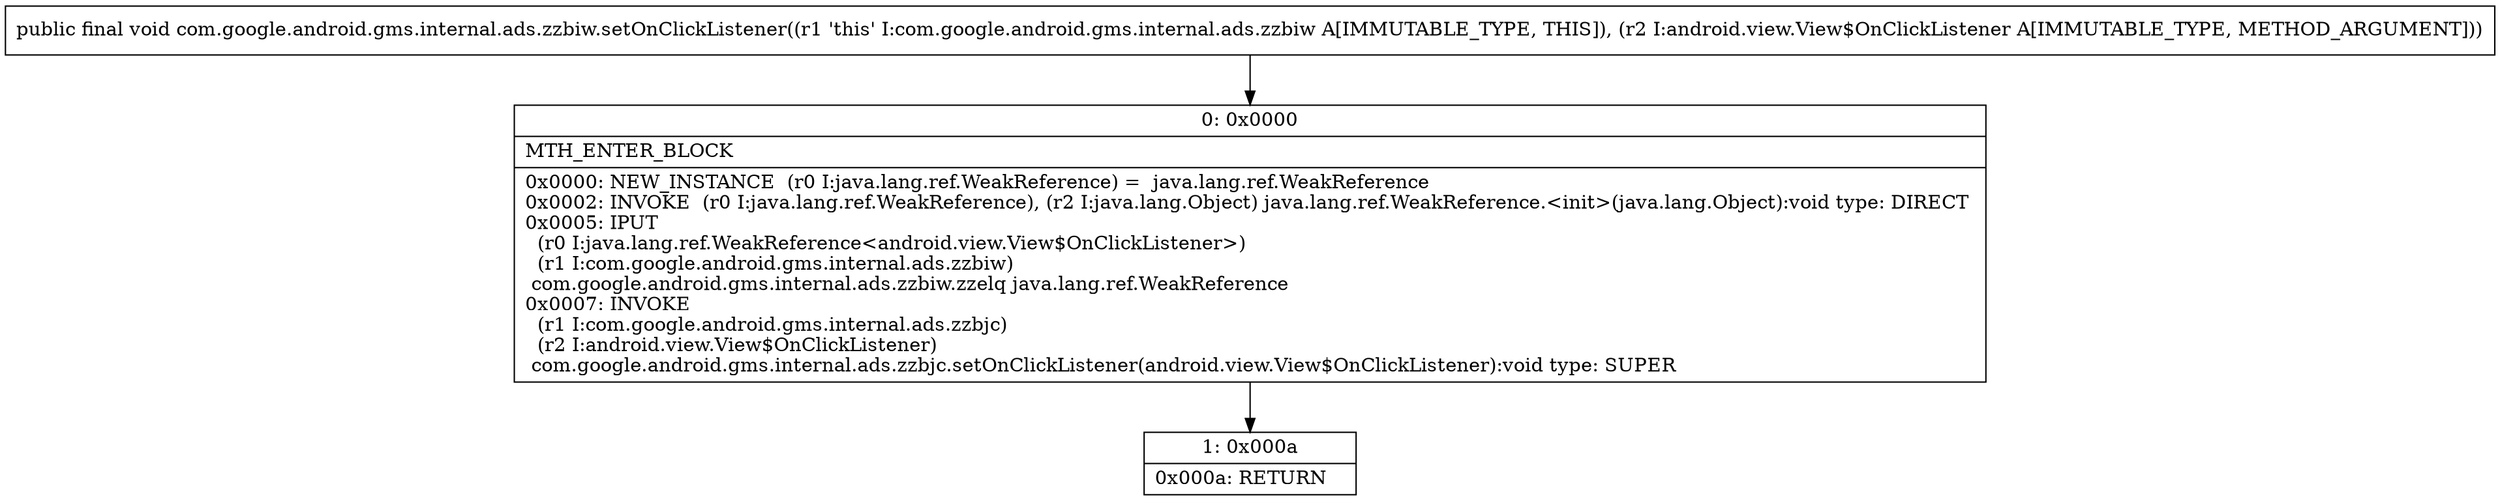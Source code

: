digraph "CFG forcom.google.android.gms.internal.ads.zzbiw.setOnClickListener(Landroid\/view\/View$OnClickListener;)V" {
Node_0 [shape=record,label="{0\:\ 0x0000|MTH_ENTER_BLOCK\l|0x0000: NEW_INSTANCE  (r0 I:java.lang.ref.WeakReference) =  java.lang.ref.WeakReference \l0x0002: INVOKE  (r0 I:java.lang.ref.WeakReference), (r2 I:java.lang.Object) java.lang.ref.WeakReference.\<init\>(java.lang.Object):void type: DIRECT \l0x0005: IPUT  \l  (r0 I:java.lang.ref.WeakReference\<android.view.View$OnClickListener\>)\l  (r1 I:com.google.android.gms.internal.ads.zzbiw)\l com.google.android.gms.internal.ads.zzbiw.zzelq java.lang.ref.WeakReference \l0x0007: INVOKE  \l  (r1 I:com.google.android.gms.internal.ads.zzbjc)\l  (r2 I:android.view.View$OnClickListener)\l com.google.android.gms.internal.ads.zzbjc.setOnClickListener(android.view.View$OnClickListener):void type: SUPER \l}"];
Node_1 [shape=record,label="{1\:\ 0x000a|0x000a: RETURN   \l}"];
MethodNode[shape=record,label="{public final void com.google.android.gms.internal.ads.zzbiw.setOnClickListener((r1 'this' I:com.google.android.gms.internal.ads.zzbiw A[IMMUTABLE_TYPE, THIS]), (r2 I:android.view.View$OnClickListener A[IMMUTABLE_TYPE, METHOD_ARGUMENT])) }"];
MethodNode -> Node_0;
Node_0 -> Node_1;
}

